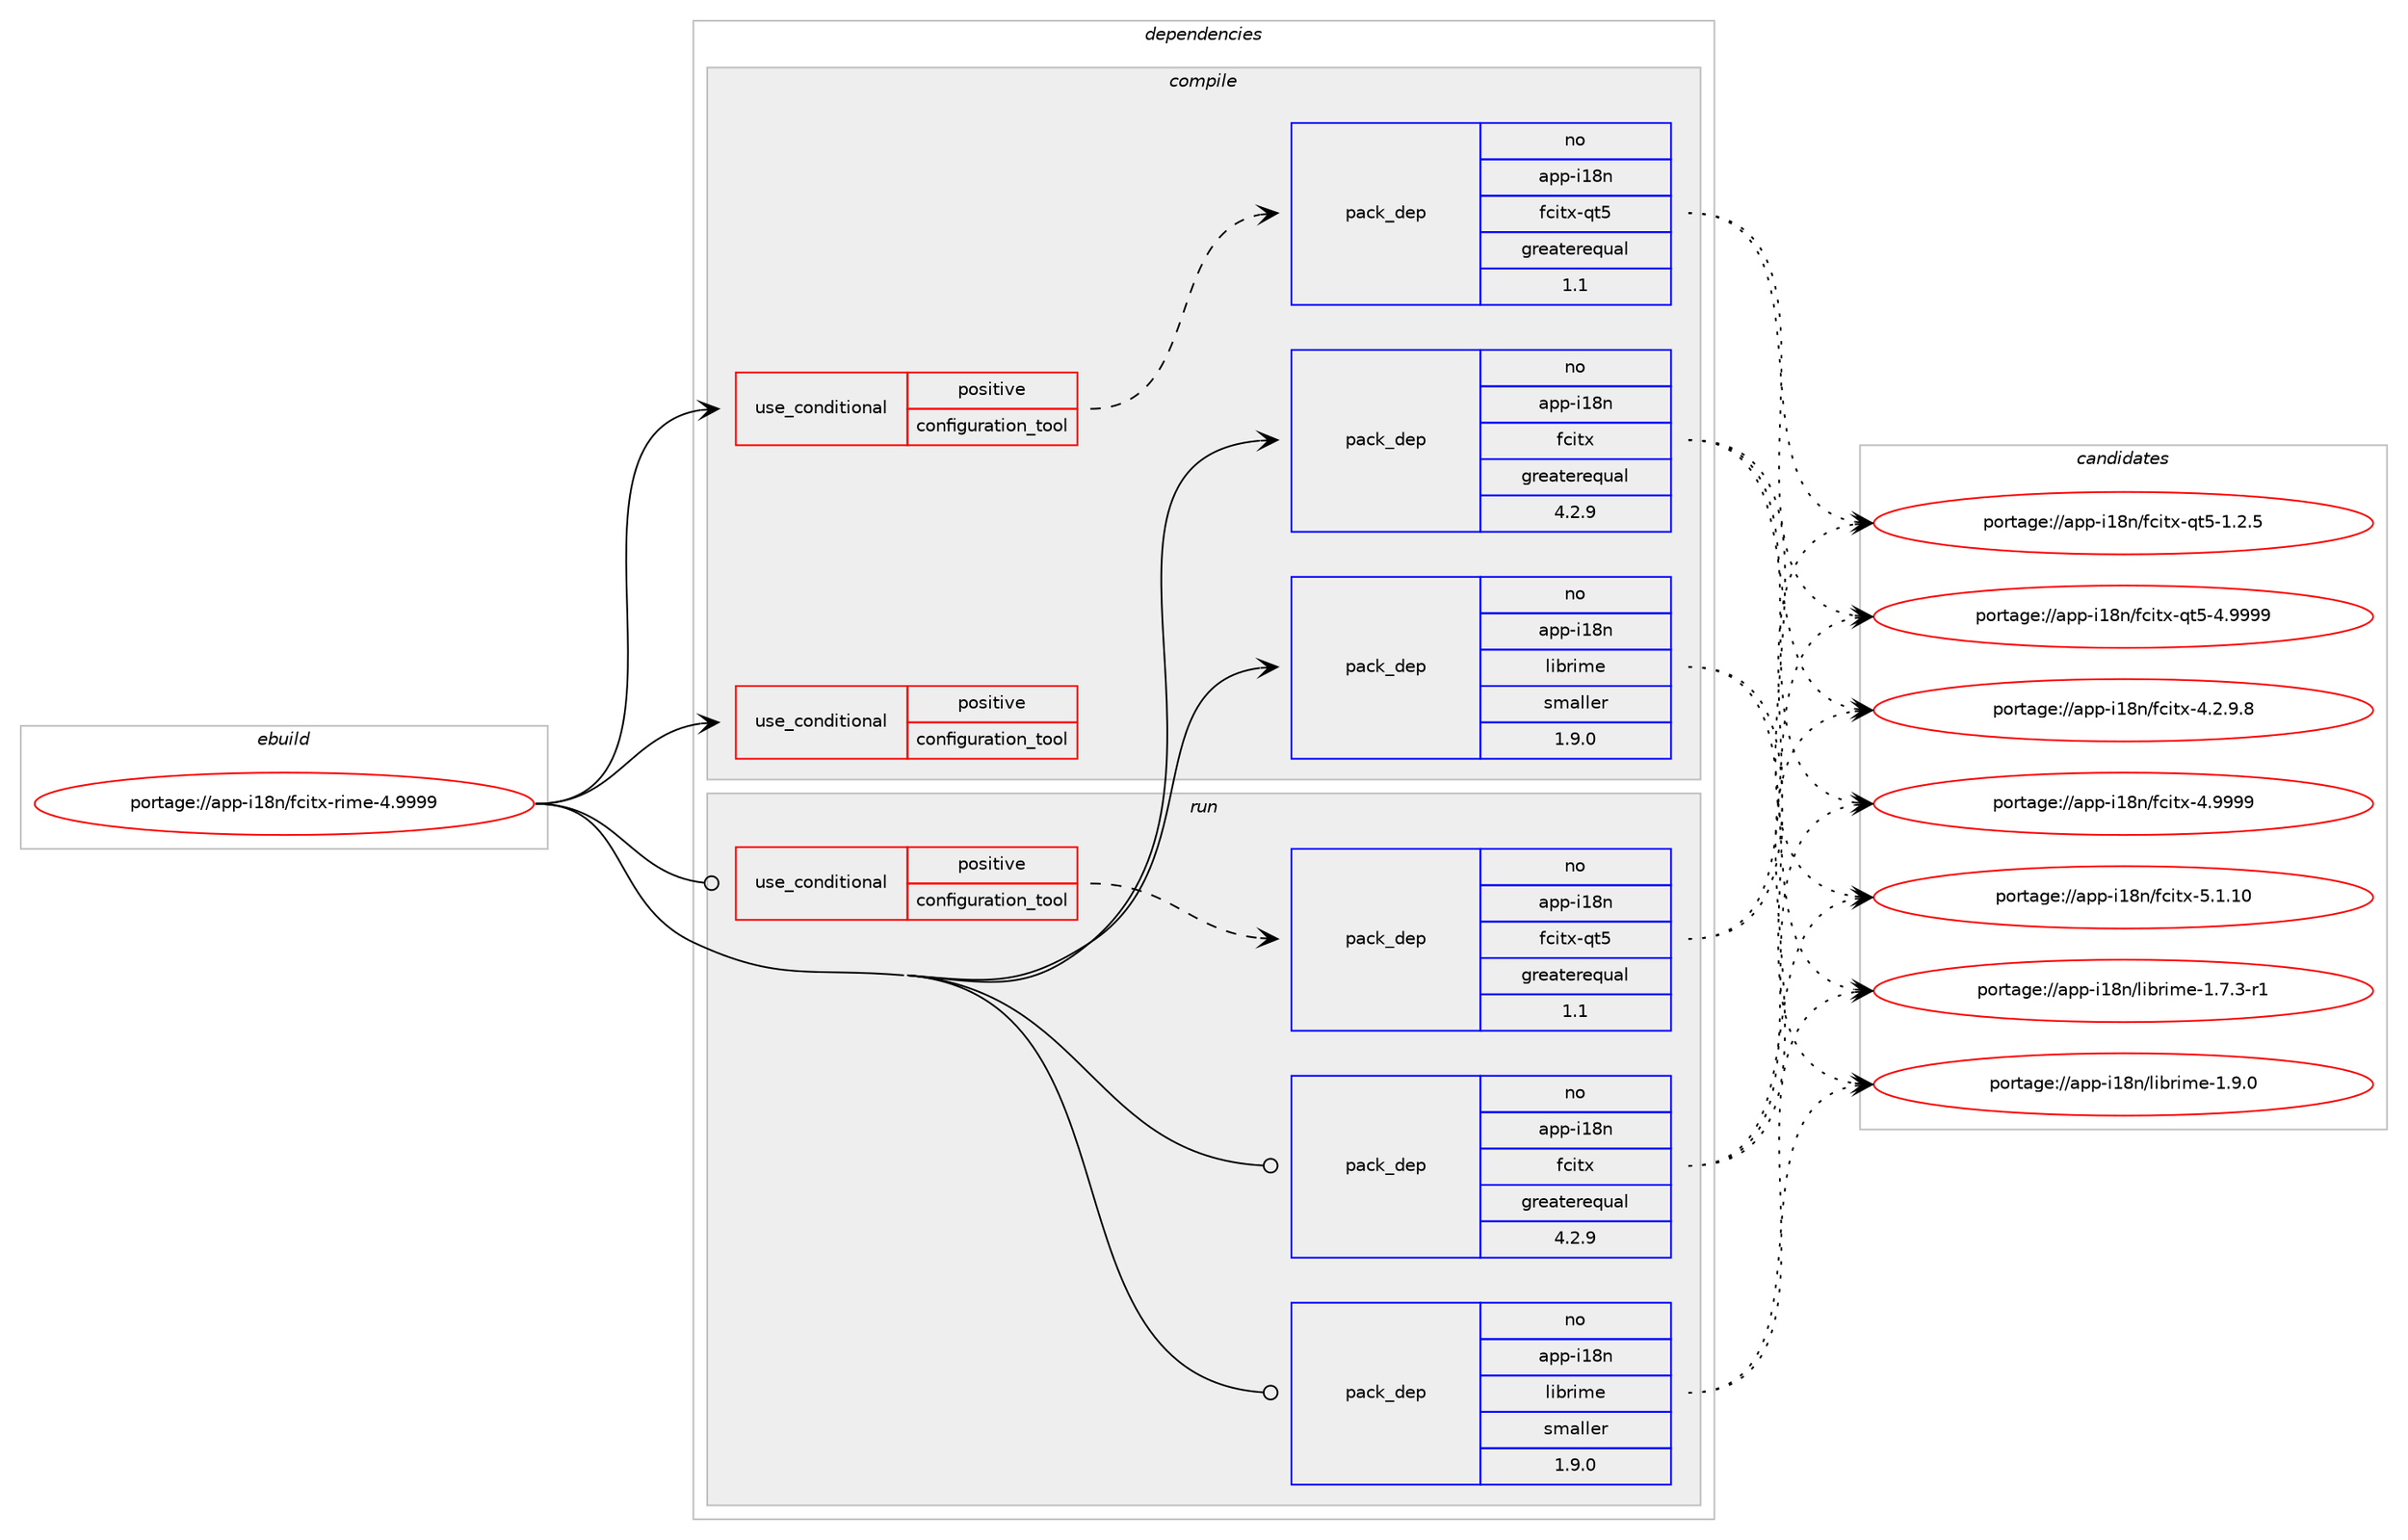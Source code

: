digraph prolog {

# *************
# Graph options
# *************

newrank=true;
concentrate=true;
compound=true;
graph [rankdir=LR,fontname=Helvetica,fontsize=10,ranksep=1.5];#, ranksep=2.5, nodesep=0.2];
edge  [arrowhead=vee];
node  [fontname=Helvetica,fontsize=10];

# **********
# The ebuild
# **********

subgraph cluster_leftcol {
color=gray;
rank=same;
label=<<i>ebuild</i>>;
id [label="portage://app-i18n/fcitx-rime-4.9999", color=red, width=4, href="../app-i18n/fcitx-rime-4.9999.svg"];
}

# ****************
# The dependencies
# ****************

subgraph cluster_midcol {
color=gray;
label=<<i>dependencies</i>>;
subgraph cluster_compile {
fillcolor="#eeeeee";
style=filled;
label=<<i>compile</i>>;
subgraph cond10483 {
dependency16748 [label=<<TABLE BORDER="0" CELLBORDER="1" CELLSPACING="0" CELLPADDING="4"><TR><TD ROWSPAN="3" CELLPADDING="10">use_conditional</TD></TR><TR><TD>positive</TD></TR><TR><TD>configuration_tool</TD></TR></TABLE>>, shape=none, color=red];
subgraph pack5923 {
dependency16749 [label=<<TABLE BORDER="0" CELLBORDER="1" CELLSPACING="0" CELLPADDING="4" WIDTH="220"><TR><TD ROWSPAN="6" CELLPADDING="30">pack_dep</TD></TR><TR><TD WIDTH="110">no</TD></TR><TR><TD>app-i18n</TD></TR><TR><TD>fcitx-qt5</TD></TR><TR><TD>greaterequal</TD></TR><TR><TD>1.1</TD></TR></TABLE>>, shape=none, color=blue];
}
dependency16748:e -> dependency16749:w [weight=20,style="dashed",arrowhead="vee"];
# *** BEGIN UNKNOWN DEPENDENCY TYPE (TODO) ***
# dependency16748 -> package_dependency(portage://app-i18n/fcitx-rime-4.9999,install,no,dev-qt,qtcore,none,[,,],[slot(5)],[])
# *** END UNKNOWN DEPENDENCY TYPE (TODO) ***

# *** BEGIN UNKNOWN DEPENDENCY TYPE (TODO) ***
# dependency16748 -> package_dependency(portage://app-i18n/fcitx-rime-4.9999,install,no,dev-qt,qtgui,none,[,,],[slot(5)],[])
# *** END UNKNOWN DEPENDENCY TYPE (TODO) ***

# *** BEGIN UNKNOWN DEPENDENCY TYPE (TODO) ***
# dependency16748 -> package_dependency(portage://app-i18n/fcitx-rime-4.9999,install,no,dev-qt,qtwidgets,none,[,,],[slot(5)],[])
# *** END UNKNOWN DEPENDENCY TYPE (TODO) ***

}
id:e -> dependency16748:w [weight=20,style="solid",arrowhead="vee"];
subgraph cond10484 {
dependency16750 [label=<<TABLE BORDER="0" CELLBORDER="1" CELLSPACING="0" CELLPADDING="4"><TR><TD ROWSPAN="3" CELLPADDING="10">use_conditional</TD></TR><TR><TD>positive</TD></TR><TR><TD>configuration_tool</TD></TR></TABLE>>, shape=none, color=red];
# *** BEGIN UNKNOWN DEPENDENCY TYPE (TODO) ***
# dependency16750 -> package_dependency(portage://app-i18n/fcitx-rime-4.9999,install,no,dev-qt,qtconcurrent,none,[,,],[slot(5)],[])
# *** END UNKNOWN DEPENDENCY TYPE (TODO) ***

}
id:e -> dependency16750:w [weight=20,style="solid",arrowhead="vee"];
subgraph pack5924 {
dependency16751 [label=<<TABLE BORDER="0" CELLBORDER="1" CELLSPACING="0" CELLPADDING="4" WIDTH="220"><TR><TD ROWSPAN="6" CELLPADDING="30">pack_dep</TD></TR><TR><TD WIDTH="110">no</TD></TR><TR><TD>app-i18n</TD></TR><TR><TD>fcitx</TD></TR><TR><TD>greaterequal</TD></TR><TR><TD>4.2.9</TD></TR></TABLE>>, shape=none, color=blue];
}
id:e -> dependency16751:w [weight=20,style="solid",arrowhead="vee"];
subgraph pack5925 {
dependency16752 [label=<<TABLE BORDER="0" CELLBORDER="1" CELLSPACING="0" CELLPADDING="4" WIDTH="220"><TR><TD ROWSPAN="6" CELLPADDING="30">pack_dep</TD></TR><TR><TD WIDTH="110">no</TD></TR><TR><TD>app-i18n</TD></TR><TR><TD>librime</TD></TR><TR><TD>smaller</TD></TR><TR><TD>1.9.0</TD></TR></TABLE>>, shape=none, color=blue];
}
id:e -> dependency16752:w [weight=20,style="solid",arrowhead="vee"];
# *** BEGIN UNKNOWN DEPENDENCY TYPE (TODO) ***
# id -> package_dependency(portage://app-i18n/fcitx-rime-4.9999,install,no,virtual,libintl,none,[,,],[],[])
# *** END UNKNOWN DEPENDENCY TYPE (TODO) ***

}
subgraph cluster_compileandrun {
fillcolor="#eeeeee";
style=filled;
label=<<i>compile and run</i>>;
}
subgraph cluster_run {
fillcolor="#eeeeee";
style=filled;
label=<<i>run</i>>;
subgraph cond10485 {
dependency16753 [label=<<TABLE BORDER="0" CELLBORDER="1" CELLSPACING="0" CELLPADDING="4"><TR><TD ROWSPAN="3" CELLPADDING="10">use_conditional</TD></TR><TR><TD>positive</TD></TR><TR><TD>configuration_tool</TD></TR></TABLE>>, shape=none, color=red];
subgraph pack5926 {
dependency16754 [label=<<TABLE BORDER="0" CELLBORDER="1" CELLSPACING="0" CELLPADDING="4" WIDTH="220"><TR><TD ROWSPAN="6" CELLPADDING="30">pack_dep</TD></TR><TR><TD WIDTH="110">no</TD></TR><TR><TD>app-i18n</TD></TR><TR><TD>fcitx-qt5</TD></TR><TR><TD>greaterequal</TD></TR><TR><TD>1.1</TD></TR></TABLE>>, shape=none, color=blue];
}
dependency16753:e -> dependency16754:w [weight=20,style="dashed",arrowhead="vee"];
# *** BEGIN UNKNOWN DEPENDENCY TYPE (TODO) ***
# dependency16753 -> package_dependency(portage://app-i18n/fcitx-rime-4.9999,run,no,dev-qt,qtcore,none,[,,],[slot(5)],[])
# *** END UNKNOWN DEPENDENCY TYPE (TODO) ***

# *** BEGIN UNKNOWN DEPENDENCY TYPE (TODO) ***
# dependency16753 -> package_dependency(portage://app-i18n/fcitx-rime-4.9999,run,no,dev-qt,qtgui,none,[,,],[slot(5)],[])
# *** END UNKNOWN DEPENDENCY TYPE (TODO) ***

# *** BEGIN UNKNOWN DEPENDENCY TYPE (TODO) ***
# dependency16753 -> package_dependency(portage://app-i18n/fcitx-rime-4.9999,run,no,dev-qt,qtwidgets,none,[,,],[slot(5)],[])
# *** END UNKNOWN DEPENDENCY TYPE (TODO) ***

}
id:e -> dependency16753:w [weight=20,style="solid",arrowhead="odot"];
subgraph pack5927 {
dependency16755 [label=<<TABLE BORDER="0" CELLBORDER="1" CELLSPACING="0" CELLPADDING="4" WIDTH="220"><TR><TD ROWSPAN="6" CELLPADDING="30">pack_dep</TD></TR><TR><TD WIDTH="110">no</TD></TR><TR><TD>app-i18n</TD></TR><TR><TD>fcitx</TD></TR><TR><TD>greaterequal</TD></TR><TR><TD>4.2.9</TD></TR></TABLE>>, shape=none, color=blue];
}
id:e -> dependency16755:w [weight=20,style="solid",arrowhead="odot"];
subgraph pack5928 {
dependency16756 [label=<<TABLE BORDER="0" CELLBORDER="1" CELLSPACING="0" CELLPADDING="4" WIDTH="220"><TR><TD ROWSPAN="6" CELLPADDING="30">pack_dep</TD></TR><TR><TD WIDTH="110">no</TD></TR><TR><TD>app-i18n</TD></TR><TR><TD>librime</TD></TR><TR><TD>smaller</TD></TR><TR><TD>1.9.0</TD></TR></TABLE>>, shape=none, color=blue];
}
id:e -> dependency16756:w [weight=20,style="solid",arrowhead="odot"];
# *** BEGIN UNKNOWN DEPENDENCY TYPE (TODO) ***
# id -> package_dependency(portage://app-i18n/fcitx-rime-4.9999,run,no,app-i18n,rime-data,none,[,,],[],[])
# *** END UNKNOWN DEPENDENCY TYPE (TODO) ***

# *** BEGIN UNKNOWN DEPENDENCY TYPE (TODO) ***
# id -> package_dependency(portage://app-i18n/fcitx-rime-4.9999,run,no,virtual,libintl,none,[,,],[],[])
# *** END UNKNOWN DEPENDENCY TYPE (TODO) ***

}
}

# **************
# The candidates
# **************

subgraph cluster_choices {
rank=same;
color=gray;
label=<<i>candidates</i>>;

subgraph choice5923 {
color=black;
nodesep=1;
choice9711211245105495611047102991051161204511311653454946504653 [label="portage://app-i18n/fcitx-qt5-1.2.5", color=red, width=4,href="../app-i18n/fcitx-qt5-1.2.5.svg"];
choice971121124510549561104710299105116120451131165345524657575757 [label="portage://app-i18n/fcitx-qt5-4.9999", color=red, width=4,href="../app-i18n/fcitx-qt5-4.9999.svg"];
dependency16749:e -> choice9711211245105495611047102991051161204511311653454946504653:w [style=dotted,weight="100"];
dependency16749:e -> choice971121124510549561104710299105116120451131165345524657575757:w [style=dotted,weight="100"];
}
subgraph choice5924 {
color=black;
nodesep=1;
choice9711211245105495611047102991051161204552465046574656 [label="portage://app-i18n/fcitx-4.2.9.8", color=red, width=4,href="../app-i18n/fcitx-4.2.9.8.svg"];
choice97112112451054956110471029910511612045524657575757 [label="portage://app-i18n/fcitx-4.9999", color=red, width=4,href="../app-i18n/fcitx-4.9999.svg"];
choice97112112451054956110471029910511612045534649464948 [label="portage://app-i18n/fcitx-5.1.10", color=red, width=4,href="../app-i18n/fcitx-5.1.10.svg"];
dependency16751:e -> choice9711211245105495611047102991051161204552465046574656:w [style=dotted,weight="100"];
dependency16751:e -> choice97112112451054956110471029910511612045524657575757:w [style=dotted,weight="100"];
dependency16751:e -> choice97112112451054956110471029910511612045534649464948:w [style=dotted,weight="100"];
}
subgraph choice5925 {
color=black;
nodesep=1;
choice9711211245105495611047108105981141051091014549465546514511449 [label="portage://app-i18n/librime-1.7.3-r1", color=red, width=4,href="../app-i18n/librime-1.7.3-r1.svg"];
choice971121124510549561104710810598114105109101454946574648 [label="portage://app-i18n/librime-1.9.0", color=red, width=4,href="../app-i18n/librime-1.9.0.svg"];
dependency16752:e -> choice9711211245105495611047108105981141051091014549465546514511449:w [style=dotted,weight="100"];
dependency16752:e -> choice971121124510549561104710810598114105109101454946574648:w [style=dotted,weight="100"];
}
subgraph choice5926 {
color=black;
nodesep=1;
choice9711211245105495611047102991051161204511311653454946504653 [label="portage://app-i18n/fcitx-qt5-1.2.5", color=red, width=4,href="../app-i18n/fcitx-qt5-1.2.5.svg"];
choice971121124510549561104710299105116120451131165345524657575757 [label="portage://app-i18n/fcitx-qt5-4.9999", color=red, width=4,href="../app-i18n/fcitx-qt5-4.9999.svg"];
dependency16754:e -> choice9711211245105495611047102991051161204511311653454946504653:w [style=dotted,weight="100"];
dependency16754:e -> choice971121124510549561104710299105116120451131165345524657575757:w [style=dotted,weight="100"];
}
subgraph choice5927 {
color=black;
nodesep=1;
choice9711211245105495611047102991051161204552465046574656 [label="portage://app-i18n/fcitx-4.2.9.8", color=red, width=4,href="../app-i18n/fcitx-4.2.9.8.svg"];
choice97112112451054956110471029910511612045524657575757 [label="portage://app-i18n/fcitx-4.9999", color=red, width=4,href="../app-i18n/fcitx-4.9999.svg"];
choice97112112451054956110471029910511612045534649464948 [label="portage://app-i18n/fcitx-5.1.10", color=red, width=4,href="../app-i18n/fcitx-5.1.10.svg"];
dependency16755:e -> choice9711211245105495611047102991051161204552465046574656:w [style=dotted,weight="100"];
dependency16755:e -> choice97112112451054956110471029910511612045524657575757:w [style=dotted,weight="100"];
dependency16755:e -> choice97112112451054956110471029910511612045534649464948:w [style=dotted,weight="100"];
}
subgraph choice5928 {
color=black;
nodesep=1;
choice9711211245105495611047108105981141051091014549465546514511449 [label="portage://app-i18n/librime-1.7.3-r1", color=red, width=4,href="../app-i18n/librime-1.7.3-r1.svg"];
choice971121124510549561104710810598114105109101454946574648 [label="portage://app-i18n/librime-1.9.0", color=red, width=4,href="../app-i18n/librime-1.9.0.svg"];
dependency16756:e -> choice9711211245105495611047108105981141051091014549465546514511449:w [style=dotted,weight="100"];
dependency16756:e -> choice971121124510549561104710810598114105109101454946574648:w [style=dotted,weight="100"];
}
}

}

